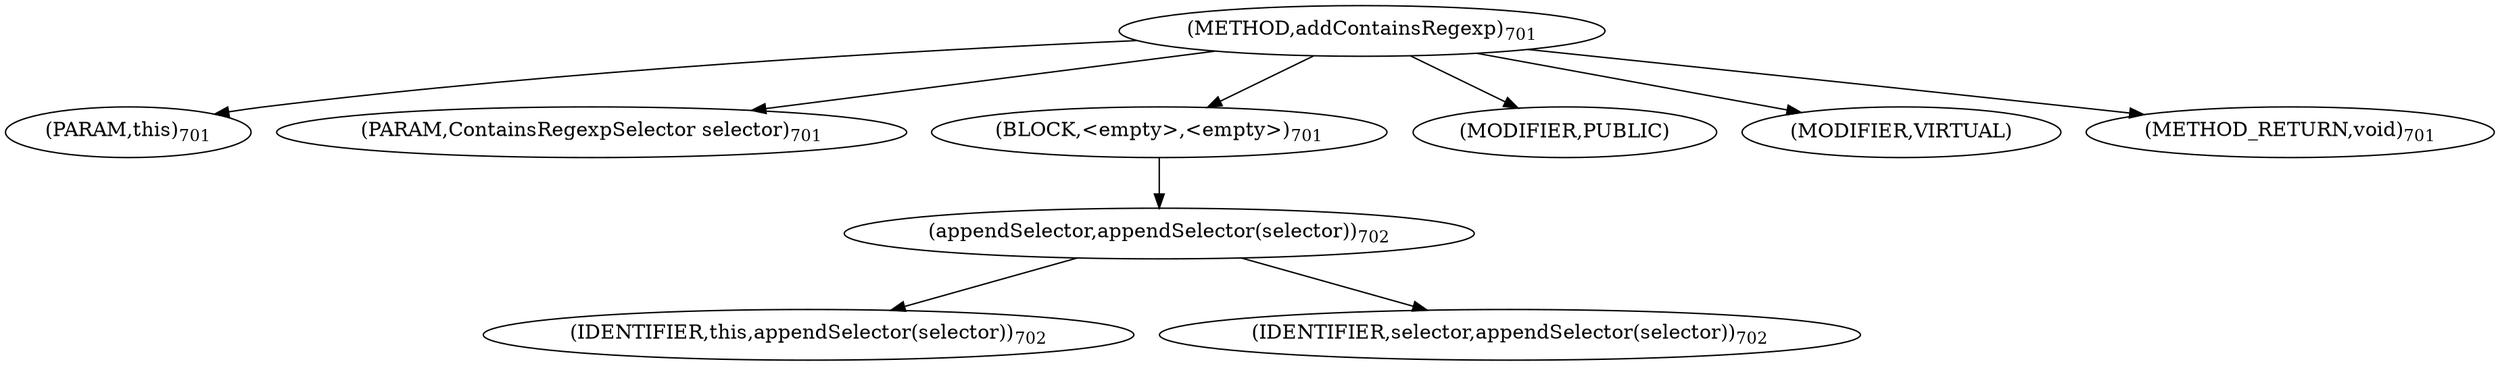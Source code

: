 digraph "addContainsRegexp" {  
"1437" [label = <(METHOD,addContainsRegexp)<SUB>701</SUB>> ]
"178" [label = <(PARAM,this)<SUB>701</SUB>> ]
"1438" [label = <(PARAM,ContainsRegexpSelector selector)<SUB>701</SUB>> ]
"1439" [label = <(BLOCK,&lt;empty&gt;,&lt;empty&gt;)<SUB>701</SUB>> ]
"1440" [label = <(appendSelector,appendSelector(selector))<SUB>702</SUB>> ]
"177" [label = <(IDENTIFIER,this,appendSelector(selector))<SUB>702</SUB>> ]
"1441" [label = <(IDENTIFIER,selector,appendSelector(selector))<SUB>702</SUB>> ]
"1442" [label = <(MODIFIER,PUBLIC)> ]
"1443" [label = <(MODIFIER,VIRTUAL)> ]
"1444" [label = <(METHOD_RETURN,void)<SUB>701</SUB>> ]
  "1437" -> "178" 
  "1437" -> "1438" 
  "1437" -> "1439" 
  "1437" -> "1442" 
  "1437" -> "1443" 
  "1437" -> "1444" 
  "1439" -> "1440" 
  "1440" -> "177" 
  "1440" -> "1441" 
}

